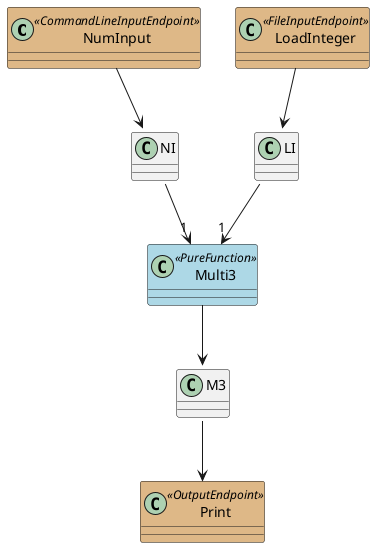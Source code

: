 
@startuml
skinparam class {
	BackgroundColor<<CommandLineInputEndpoint>> BurlyWood
	BackgroundColor<<FileInputEndpoint>> BurlyWood
	BackgroundColor<<CommandLineArgsInputEndpoint>> BurlyWood
	BackgroundColor<<AliyunHttpInputEndpoint>> BurlyWood
	BackgroundColor<<OutputEndpoint>> BurlyWood
	BackgroundColor<<PureFunction>> LightBlue
	BackgroundColor<<AlternativePath>> Crimson
}
class NumInput <<CommandLineInputEndpoint>>
class LoadInteger <<FileInputEndpoint>>
class Multi3 <<PureFunction>>
class Print <<OutputEndpoint>>

NumInput --> NI::Integer
NI::Integer --> "1" Multi3
LoadInteger --> LI::Integer
LI::Integer --> "1" Multi3
Multi3 --> M3::Integer
M3::Integer --> Print
@enduml
